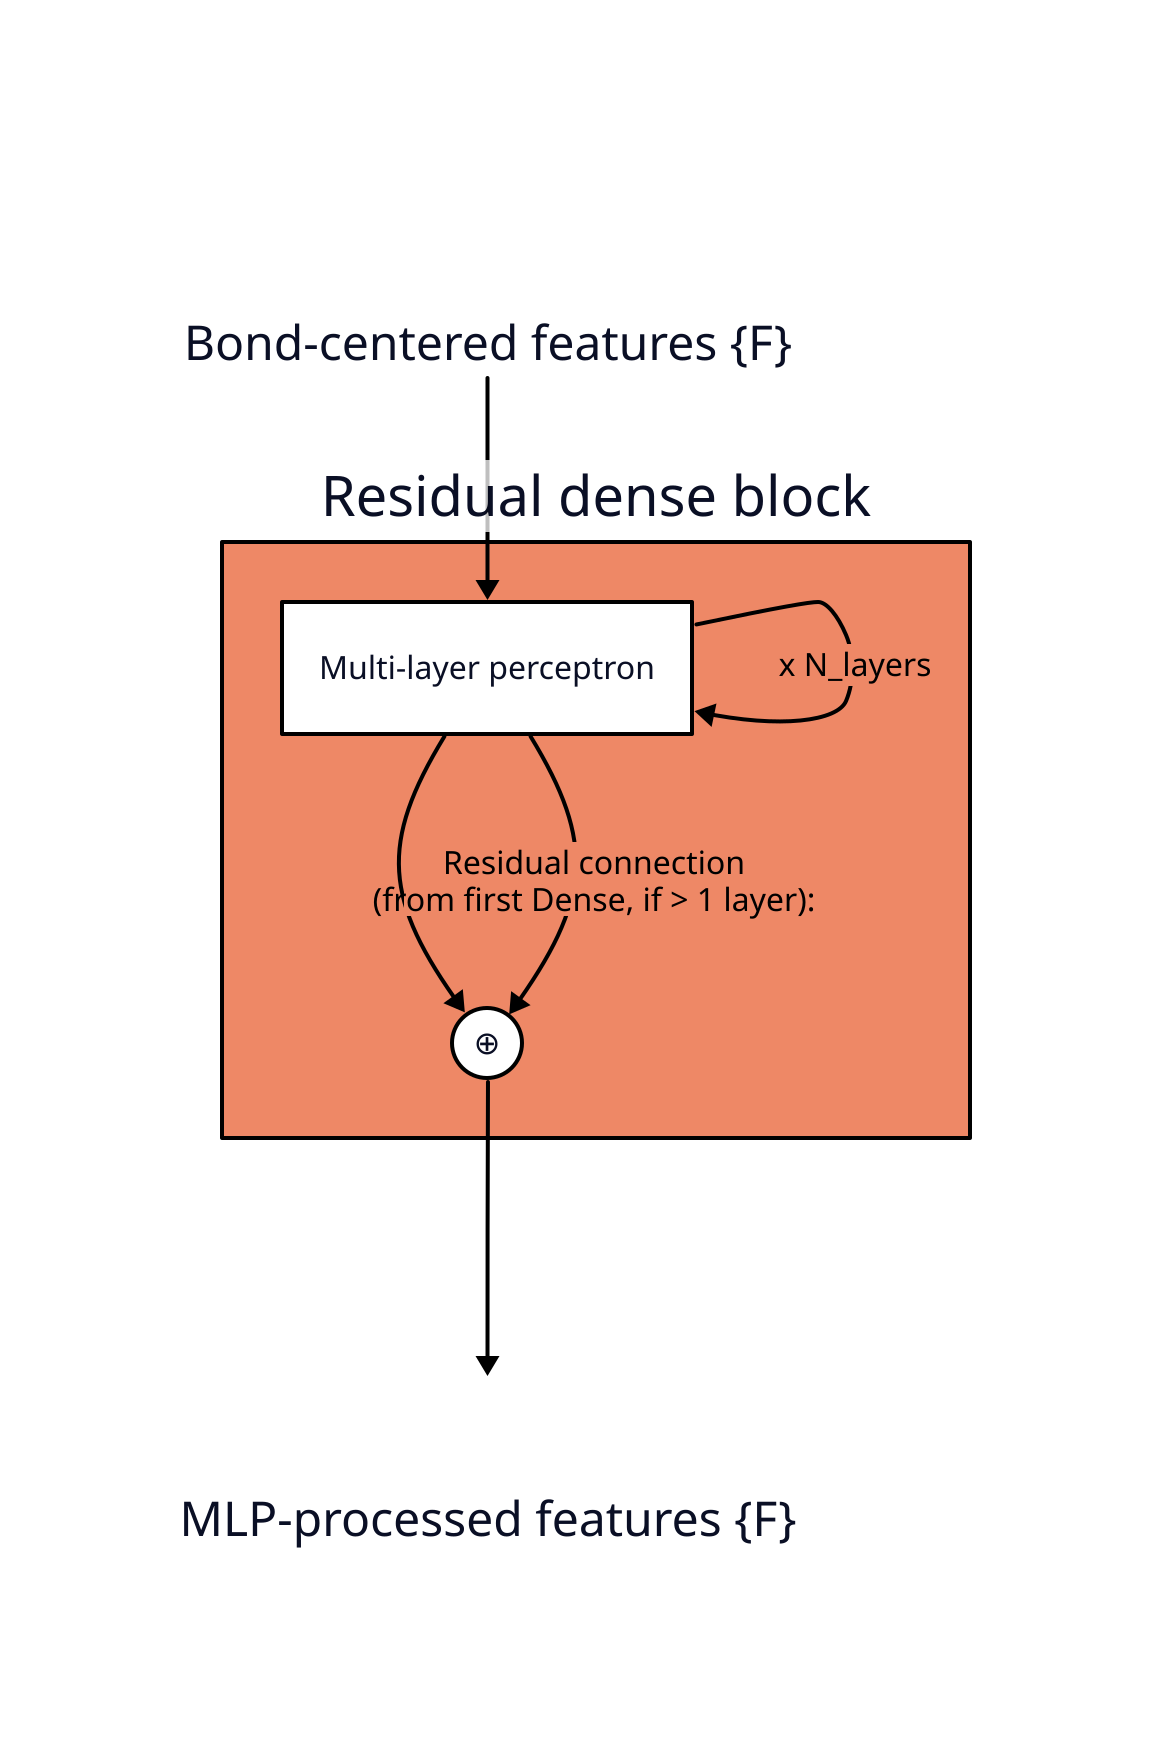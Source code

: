 bcf: "Bond-centered features \{F\}" {class: empty;}# label.near: outside-top-center}
mlpf: "MLP-processed features \{F\}" {class: empty; label.near: outside-top-center}

rd: Residual dense block {
    class: rd
    da: Multi-layer perceptron {
        class: in_module
        # d1: Dense {class: in_module}
        # act: Activation {class: in_module}
        # d1 -> act: {style: {stroke: "#000000"; font-color: black}}
    }
    da -> da: x N_layers {style: {stroke: "#000000"; font-color: black}}
    s1: ⊕ {class: operator}
    da -> s1: {style: {stroke: "#000000"; font-color: black}}
    da -> s1: Residual connection\n(from first Dense, if > 1 layer): {style: {stroke: "#000000"; font-color: black}}
}

bcf -> rd.da: {style: {stroke: "#000000"; font-color: black}}
rd.s1 -> mlpf: {style: {stroke: "#000000"; font-color: black}}

classes: {
    operator: {shape: circle
               width: 35
               height: 35
               style: {fill: "#FFFFFF"
                       stroke: "#000000"
                    #    font: mono
                      }
    }
    empty: {
            # label: ""
            width: 50
            height: 50
            style: {
                fill: transparent
                stroke: transparent
                font-size: 24
            }
    }
    sarb: {
        style: {
            fill: "#44BB99"
            stroke: "#000000"
        }
    }
    in_module: {
        style: {
            fill: "#FFFFFF"
            stroke: "#000000"
            # opacity: 0.5
        }
    }
    ac: {
        style: {
            fill: "#BBCC33"
            stroke: "#000000"
        }
    }
    bc: {
        style: {
            fill: "#EEDD88"
            stroke: "#000000"
        }
    }
    rd: {
        style: {
            fill: "#EE8866"
            stroke: "#000000"
        }
    }
    ro: {
        style: {
            fill: "#FFAABB"
            stroke: "#000000"
        }
    }
    outs: {
        style: {
            fill: "#DDDDDD"
            stroke: "#000000"
            multiple: true
        }
    }
    input : {
        # label: ""
        width: 50
        height: 50
        style: {
            fill: "#99DDFF"
            stroke: "#000000"
            multiple: true
        }
    }
}

vars: {
    d2-config: {
      layout-engine: elk
    #   theme-id: 101
    }
}